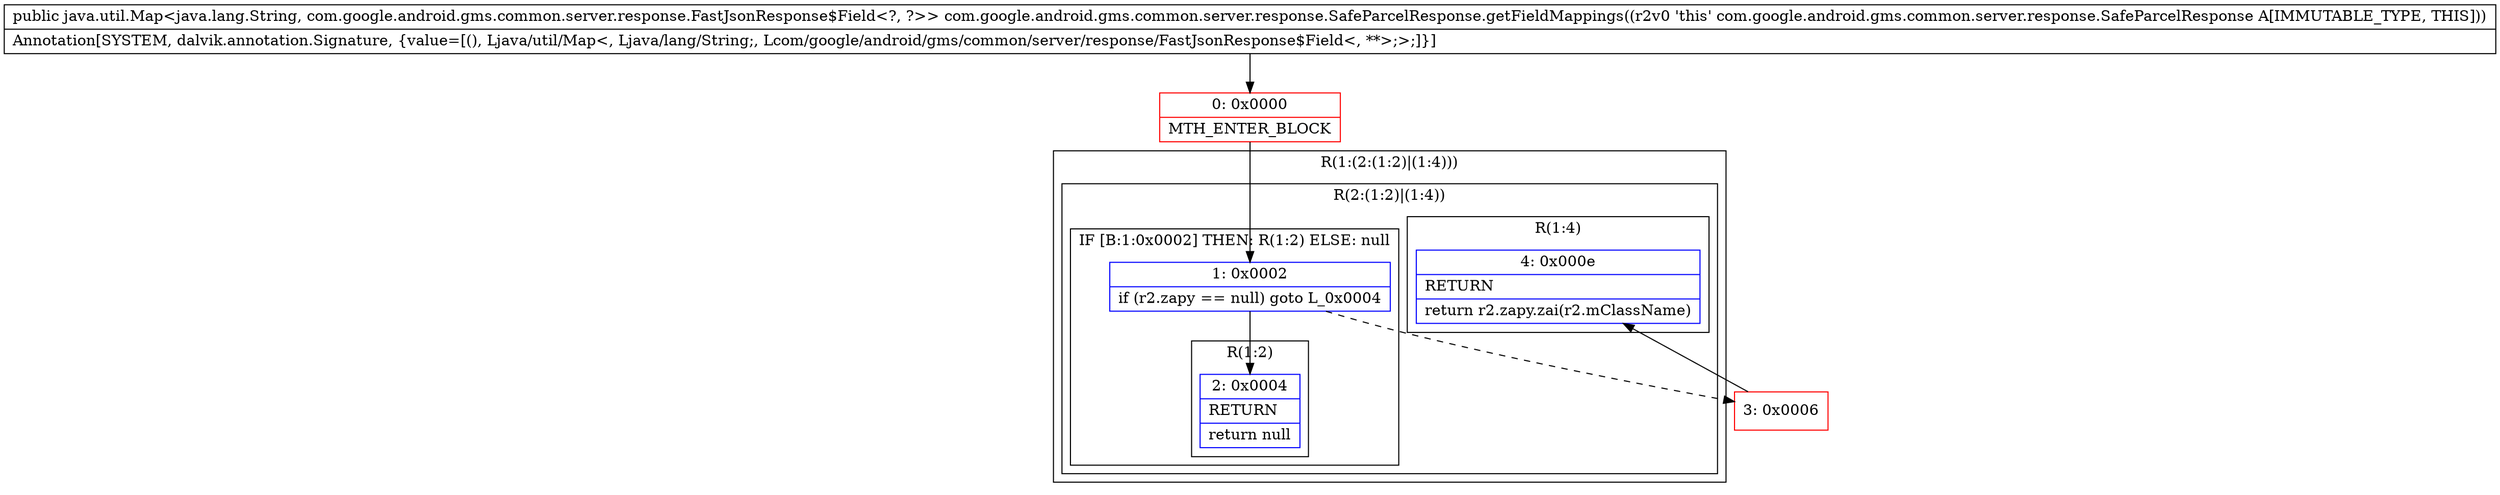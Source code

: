 digraph "CFG forcom.google.android.gms.common.server.response.SafeParcelResponse.getFieldMappings()Ljava\/util\/Map;" {
subgraph cluster_Region_1520182795 {
label = "R(1:(2:(1:2)|(1:4)))";
node [shape=record,color=blue];
subgraph cluster_Region_1680557129 {
label = "R(2:(1:2)|(1:4))";
node [shape=record,color=blue];
subgraph cluster_IfRegion_104000490 {
label = "IF [B:1:0x0002] THEN: R(1:2) ELSE: null";
node [shape=record,color=blue];
Node_1 [shape=record,label="{1\:\ 0x0002|if (r2.zapy == null) goto L_0x0004\l}"];
subgraph cluster_Region_1271484789 {
label = "R(1:2)";
node [shape=record,color=blue];
Node_2 [shape=record,label="{2\:\ 0x0004|RETURN\l|return null\l}"];
}
}
subgraph cluster_Region_1885244025 {
label = "R(1:4)";
node [shape=record,color=blue];
Node_4 [shape=record,label="{4\:\ 0x000e|RETURN\l|return r2.zapy.zai(r2.mClassName)\l}"];
}
}
}
Node_0 [shape=record,color=red,label="{0\:\ 0x0000|MTH_ENTER_BLOCK\l}"];
Node_3 [shape=record,color=red,label="{3\:\ 0x0006}"];
MethodNode[shape=record,label="{public java.util.Map\<java.lang.String, com.google.android.gms.common.server.response.FastJsonResponse$Field\<?, ?\>\> com.google.android.gms.common.server.response.SafeParcelResponse.getFieldMappings((r2v0 'this' com.google.android.gms.common.server.response.SafeParcelResponse A[IMMUTABLE_TYPE, THIS]))  | Annotation[SYSTEM, dalvik.annotation.Signature, \{value=[(), Ljava\/util\/Map\<, Ljava\/lang\/String;, Lcom\/google\/android\/gms\/common\/server\/response\/FastJsonResponse$Field\<, **\>;\>;]\}]\l}"];
MethodNode -> Node_0;
Node_1 -> Node_2;
Node_1 -> Node_3[style=dashed];
Node_0 -> Node_1;
Node_3 -> Node_4;
}

